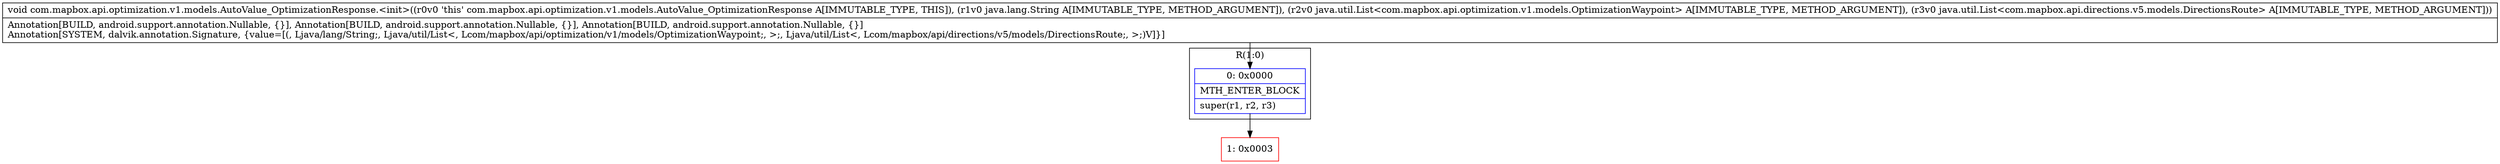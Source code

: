 digraph "CFG forcom.mapbox.api.optimization.v1.models.AutoValue_OptimizationResponse.\<init\>(Ljava\/lang\/String;Ljava\/util\/List;Ljava\/util\/List;)V" {
subgraph cluster_Region_902033712 {
label = "R(1:0)";
node [shape=record,color=blue];
Node_0 [shape=record,label="{0\:\ 0x0000|MTH_ENTER_BLOCK\l|super(r1, r2, r3)\l}"];
}
Node_1 [shape=record,color=red,label="{1\:\ 0x0003}"];
MethodNode[shape=record,label="{void com.mapbox.api.optimization.v1.models.AutoValue_OptimizationResponse.\<init\>((r0v0 'this' com.mapbox.api.optimization.v1.models.AutoValue_OptimizationResponse A[IMMUTABLE_TYPE, THIS]), (r1v0 java.lang.String A[IMMUTABLE_TYPE, METHOD_ARGUMENT]), (r2v0 java.util.List\<com.mapbox.api.optimization.v1.models.OptimizationWaypoint\> A[IMMUTABLE_TYPE, METHOD_ARGUMENT]), (r3v0 java.util.List\<com.mapbox.api.directions.v5.models.DirectionsRoute\> A[IMMUTABLE_TYPE, METHOD_ARGUMENT]))  | Annotation[BUILD, android.support.annotation.Nullable, \{\}], Annotation[BUILD, android.support.annotation.Nullable, \{\}], Annotation[BUILD, android.support.annotation.Nullable, \{\}]\lAnnotation[SYSTEM, dalvik.annotation.Signature, \{value=[(, Ljava\/lang\/String;, Ljava\/util\/List\<, Lcom\/mapbox\/api\/optimization\/v1\/models\/OptimizationWaypoint;, \>;, Ljava\/util\/List\<, Lcom\/mapbox\/api\/directions\/v5\/models\/DirectionsRoute;, \>;)V]\}]\l}"];
MethodNode -> Node_0;
Node_0 -> Node_1;
}

